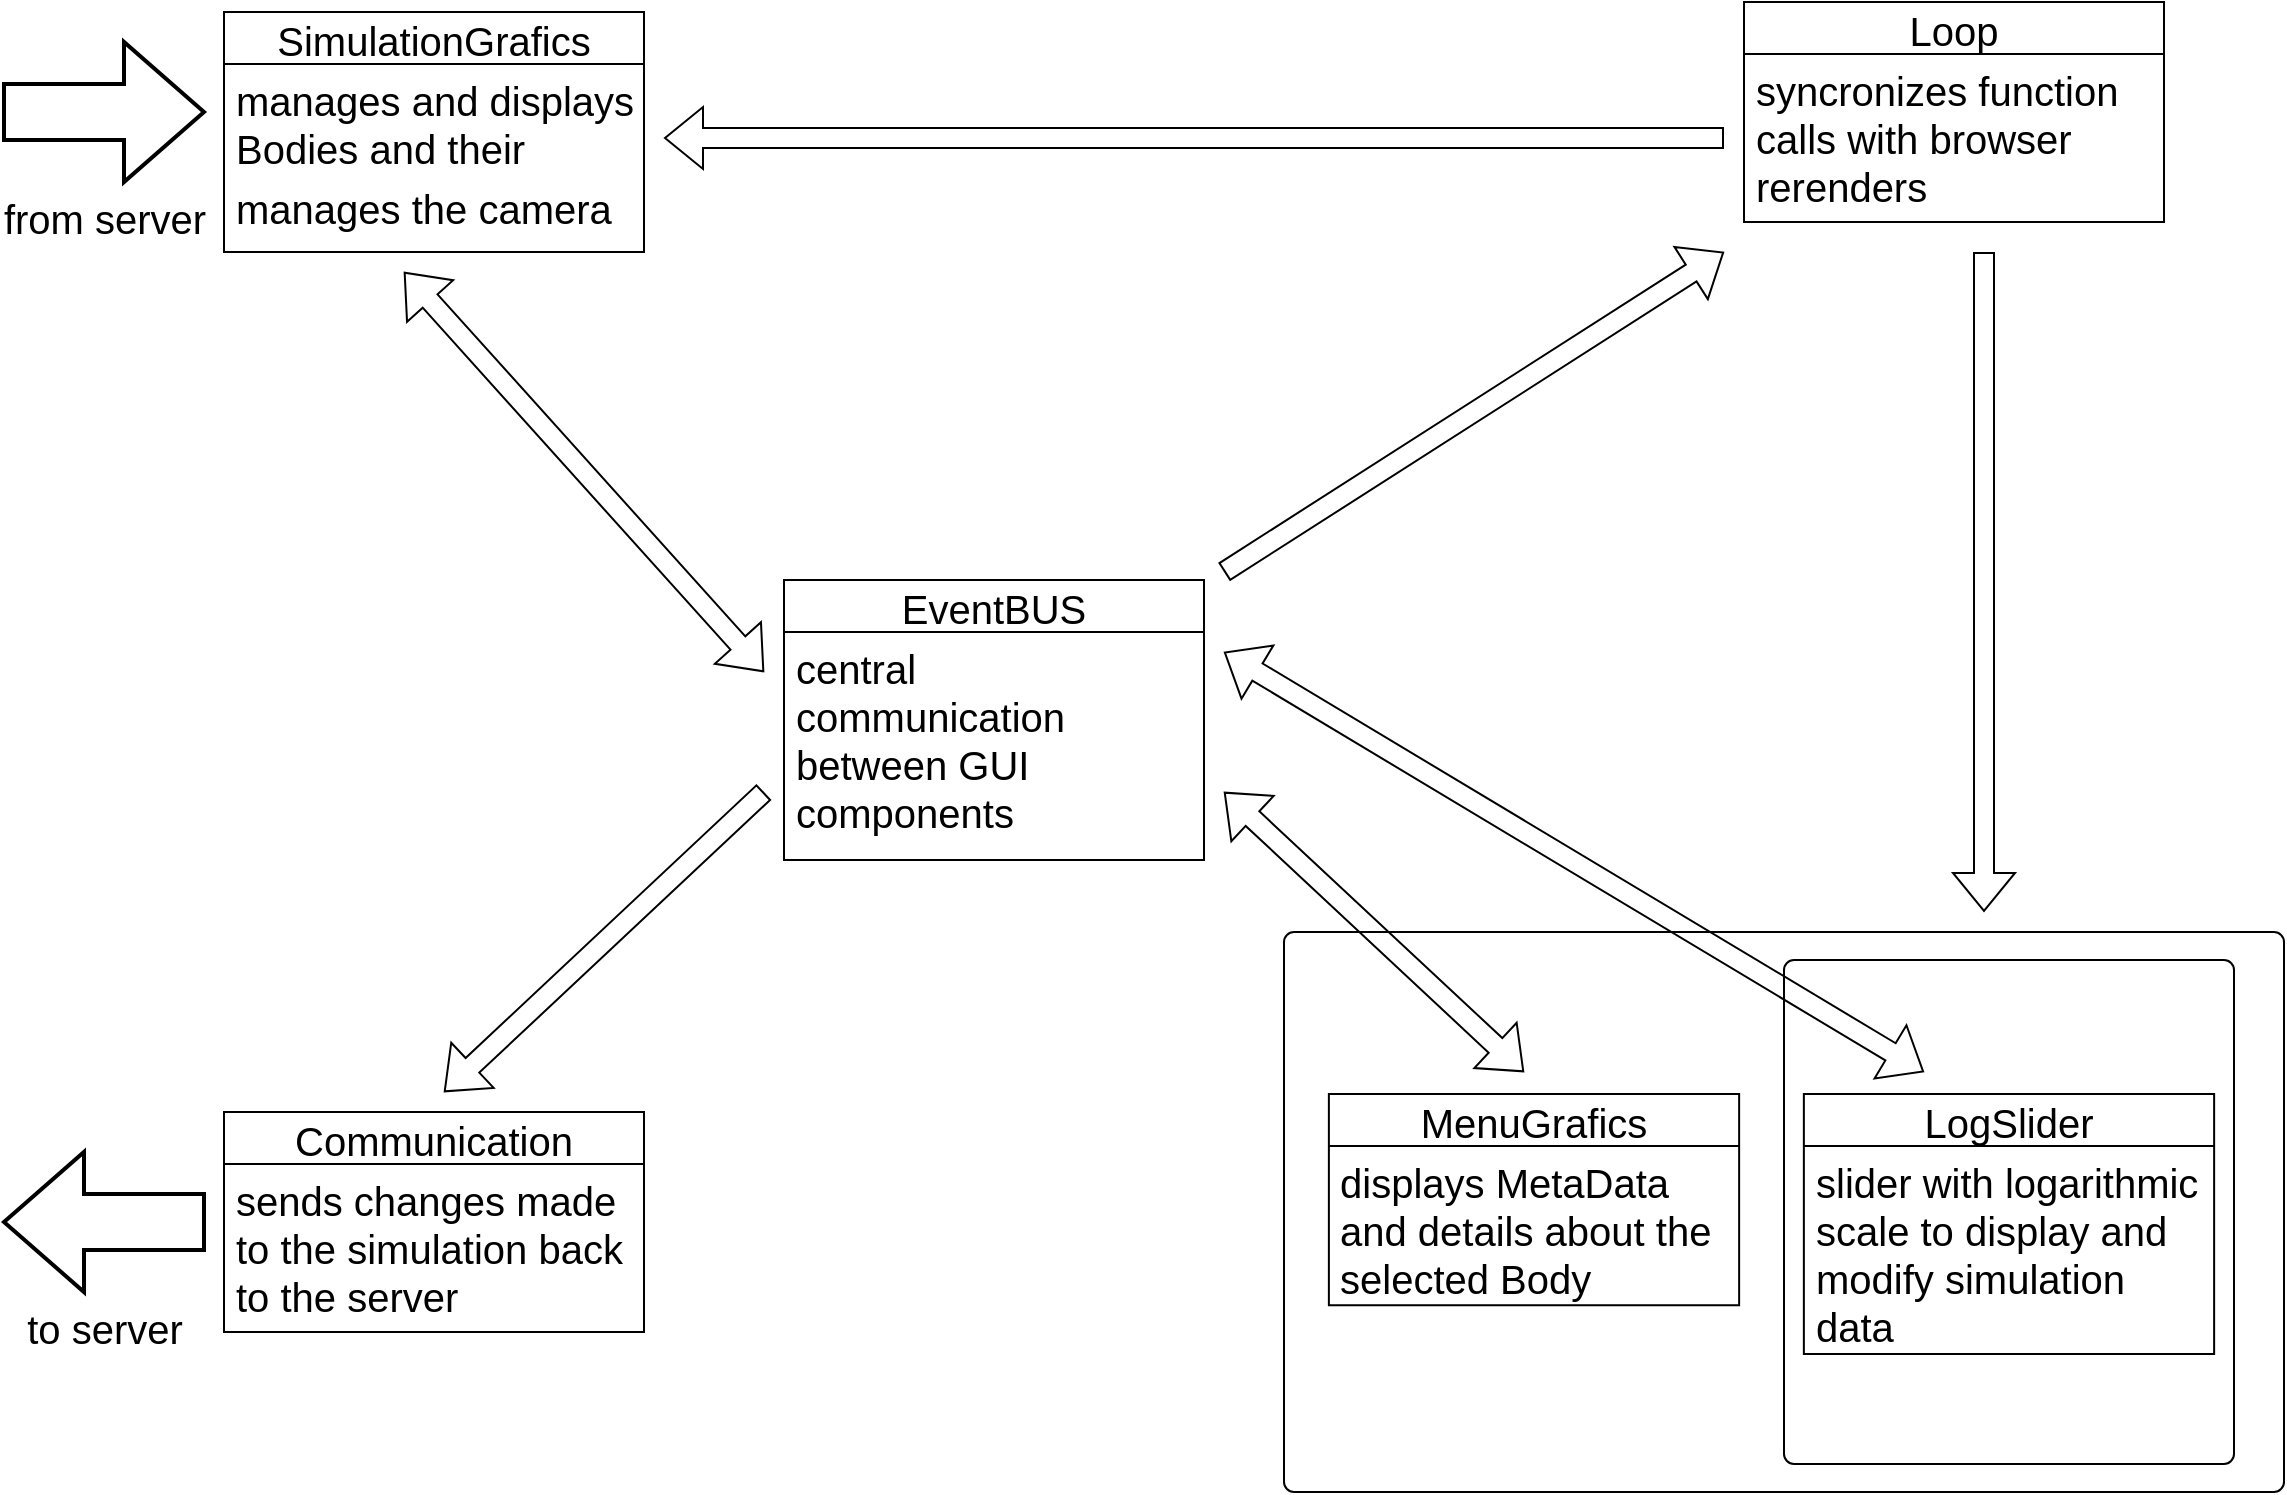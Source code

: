 <mxfile version="21.6.8" type="device">
  <diagram name="Page-1" id="KR1y2x1R_5jW_wJvDlaF">
    <mxGraphModel dx="1798" dy="1028" grid="1" gridSize="10" guides="1" tooltips="1" connect="1" arrows="1" fold="1" page="1" pageScale="1" pageWidth="1169" pageHeight="827" math="0" shadow="0">
      <root>
        <mxCell id="0" />
        <mxCell id="1" parent="0" />
        <mxCell id="Y2-ZBtIO1QkIN8GbaNNM-5" value="SimulationGrafics" style="swimlane;fontStyle=0;childLayout=stackLayout;horizontal=1;startSize=26;horizontalStack=0;resizeParent=1;resizeParentMax=0;resizeLast=0;collapsible=1;marginBottom=0;align=center;fontSize=20;" parent="1" vertex="1">
          <mxGeometry x="120" y="60" width="210" height="120" as="geometry" />
        </mxCell>
        <mxCell id="Y2-ZBtIO1QkIN8GbaNNM-6" value="manages and displays Bodies and their traveled paths" style="text;strokeColor=none;fillColor=none;spacingLeft=4;spacingRight=4;overflow=hidden;rotatable=0;points=[[0,0.5],[1,0.5]];portConstraint=eastwest;fontSize=20;whiteSpace=wrap;html=1;" parent="Y2-ZBtIO1QkIN8GbaNNM-5" vertex="1">
          <mxGeometry y="26" width="210" height="54" as="geometry" />
        </mxCell>
        <mxCell id="Y2-ZBtIO1QkIN8GbaNNM-7" value="manages the camera" style="text;strokeColor=none;fillColor=none;spacingLeft=4;spacingRight=4;overflow=hidden;rotatable=0;points=[[0,0.5],[1,0.5]];portConstraint=eastwest;fontSize=20;whiteSpace=wrap;html=1;" parent="Y2-ZBtIO1QkIN8GbaNNM-5" vertex="1">
          <mxGeometry y="80" width="210" height="40" as="geometry" />
        </mxCell>
        <mxCell id="Y2-ZBtIO1QkIN8GbaNNM-13" value="Loop" style="swimlane;fontStyle=0;childLayout=stackLayout;horizontal=1;startSize=26;horizontalStack=0;resizeParent=1;resizeParentMax=0;resizeLast=0;collapsible=1;marginBottom=0;align=center;fontSize=20;" parent="1" vertex="1">
          <mxGeometry x="880" y="55" width="210" height="110" as="geometry" />
        </mxCell>
        <mxCell id="Y2-ZBtIO1QkIN8GbaNNM-14" value="syncronizes function calls with browser rerenders" style="text;strokeColor=none;fillColor=none;spacingLeft=4;spacingRight=4;overflow=hidden;rotatable=0;points=[[0,0.5],[1,0.5]];portConstraint=eastwest;fontSize=20;whiteSpace=wrap;html=1;" parent="Y2-ZBtIO1QkIN8GbaNNM-13" vertex="1">
          <mxGeometry y="26" width="210" height="84" as="geometry" />
        </mxCell>
        <mxCell id="Y2-ZBtIO1QkIN8GbaNNM-17" value="EventBUS" style="swimlane;fontStyle=0;childLayout=stackLayout;horizontal=1;startSize=26;horizontalStack=0;resizeParent=1;resizeParentMax=0;resizeLast=0;collapsible=1;marginBottom=0;align=center;fontSize=20;" parent="1" vertex="1">
          <mxGeometry x="400" y="344" width="210" height="140" as="geometry" />
        </mxCell>
        <mxCell id="Y2-ZBtIO1QkIN8GbaNNM-18" value="central communication between GUI components" style="text;strokeColor=none;fillColor=none;spacingLeft=4;spacingRight=4;overflow=hidden;rotatable=0;points=[[0,0.5],[1,0.5]];portConstraint=eastwest;fontSize=20;whiteSpace=wrap;html=1;" parent="Y2-ZBtIO1QkIN8GbaNNM-17" vertex="1">
          <mxGeometry y="26" width="210" height="114" as="geometry" />
        </mxCell>
        <mxCell id="Y2-ZBtIO1QkIN8GbaNNM-21" value="Communication" style="swimlane;fontStyle=0;childLayout=stackLayout;horizontal=1;startSize=26;horizontalStack=0;resizeParent=1;resizeParentMax=0;resizeLast=0;collapsible=1;marginBottom=0;align=center;fontSize=20;" parent="1" vertex="1">
          <mxGeometry x="120" y="610" width="210" height="110" as="geometry" />
        </mxCell>
        <mxCell id="Y2-ZBtIO1QkIN8GbaNNM-23" value="sends changes made to the simulation back to the server" style="text;strokeColor=none;fillColor=none;spacingLeft=4;spacingRight=4;overflow=hidden;rotatable=0;points=[[0,0.5],[1,0.5]];portConstraint=eastwest;fontSize=20;whiteSpace=wrap;html=1;" parent="Y2-ZBtIO1QkIN8GbaNNM-21" vertex="1">
          <mxGeometry y="26" width="210" height="84" as="geometry" />
        </mxCell>
        <mxCell id="Y2-ZBtIO1QkIN8GbaNNM-25" value="from server" style="verticalLabelPosition=bottom;verticalAlign=top;html=1;strokeWidth=2;shape=mxgraph.arrows2.arrow;dy=0.6;dx=40;notch=0;fontSize=20;" parent="1" vertex="1">
          <mxGeometry x="10" y="75" width="100" height="70" as="geometry" />
        </mxCell>
        <mxCell id="Y2-ZBtIO1QkIN8GbaNNM-26" value="to server" style="verticalLabelPosition=bottom;verticalAlign=top;html=1;strokeWidth=2;shape=mxgraph.arrows2.arrow;dy=0.6;dx=40;notch=0;direction=west;fontSize=20;" parent="1" vertex="1">
          <mxGeometry x="10" y="630" width="100" height="70" as="geometry" />
        </mxCell>
        <mxCell id="Y2-ZBtIO1QkIN8GbaNNM-37" value="" style="rounded=1;absoluteArcSize=1;html=1;arcSize=10;fontSize=20;" parent="1" vertex="1">
          <mxGeometry x="650" y="520" width="500" height="280" as="geometry" />
        </mxCell>
        <mxCell id="Y2-ZBtIO1QkIN8GbaNNM-38" value="" style="html=1;shape=mxgraph.er.anchor;whiteSpace=wrap;fontSize=20;" parent="Y2-ZBtIO1QkIN8GbaNNM-37" vertex="1">
          <mxGeometry width="250.0" height="280" as="geometry" />
        </mxCell>
        <mxCell id="Y2-ZBtIO1QkIN8GbaNNM-39" value="" style="rounded=1;absoluteArcSize=1;html=1;arcSize=10;whiteSpace=wrap;points=[];strokeColor=inherit;fillColor=inherit;fontSize=20;" parent="Y2-ZBtIO1QkIN8GbaNNM-37" vertex="1">
          <mxGeometry x="250.0" y="14.0" width="225.0" height="252.0" as="geometry" />
        </mxCell>
        <mxCell id="Y2-ZBtIO1QkIN8GbaNNM-9" value="MenuGrafics" style="swimlane;fontStyle=0;childLayout=stackLayout;horizontal=1;startSize=26;horizontalStack=0;resizeParent=1;resizeParentMax=0;resizeLast=0;collapsible=1;marginBottom=0;align=center;fontSize=20;" parent="Y2-ZBtIO1QkIN8GbaNNM-37" vertex="1">
          <mxGeometry x="22.44" y="81.05" width="205.13" height="105.579" as="geometry">
            <mxRectangle x="890" y="620" width="120" height="30" as="alternateBounds" />
          </mxGeometry>
        </mxCell>
        <mxCell id="Y2-ZBtIO1QkIN8GbaNNM-10" value="displays MetaData and details about the selected Body" style="text;strokeColor=none;fillColor=none;spacingLeft=4;spacingRight=4;overflow=hidden;rotatable=0;points=[[0,0.5],[1,0.5]];portConstraint=eastwest;fontSize=20;whiteSpace=wrap;html=1;" parent="Y2-ZBtIO1QkIN8GbaNNM-9" vertex="1">
          <mxGeometry y="26" width="205.13" height="79.579" as="geometry" />
        </mxCell>
        <mxCell id="Y2-ZBtIO1QkIN8GbaNNM-33" value="LogSlider" style="swimlane;fontStyle=0;childLayout=stackLayout;horizontal=1;startSize=26;horizontalStack=0;resizeParent=1;resizeParentMax=0;resizeLast=0;collapsible=1;marginBottom=0;align=center;fontSize=20;" parent="Y2-ZBtIO1QkIN8GbaNNM-37" vertex="1">
          <mxGeometry x="259.936" y="81.053" width="205.13" height="130" as="geometry" />
        </mxCell>
        <mxCell id="Y2-ZBtIO1QkIN8GbaNNM-34" value="slider with logarithmic scale to display and modify simulation data" style="text;strokeColor=none;fillColor=none;spacingLeft=4;spacingRight=4;overflow=hidden;rotatable=0;points=[[0,0.5],[1,0.5]];portConstraint=eastwest;fontSize=20;whiteSpace=wrap;html=1;" parent="Y2-ZBtIO1QkIN8GbaNNM-33" vertex="1">
          <mxGeometry y="26" width="205.13" height="104" as="geometry" />
        </mxCell>
        <mxCell id="enZx3xwQdx4c3GgA1SJe-3" value="" style="shape=flexArrow;endArrow=classic;html=1;rounded=0;" edge="1" parent="1">
          <mxGeometry width="50" height="50" relative="1" as="geometry">
            <mxPoint x="870" y="123" as="sourcePoint" />
            <mxPoint x="340" y="123" as="targetPoint" />
          </mxGeometry>
        </mxCell>
        <mxCell id="enZx3xwQdx4c3GgA1SJe-4" value="" style="shape=flexArrow;endArrow=classic;html=1;rounded=0;" edge="1" parent="1">
          <mxGeometry width="50" height="50" relative="1" as="geometry">
            <mxPoint x="1000" y="180" as="sourcePoint" />
            <mxPoint x="1000" y="510" as="targetPoint" />
          </mxGeometry>
        </mxCell>
        <mxCell id="enZx3xwQdx4c3GgA1SJe-5" value="" style="shape=flexArrow;endArrow=classic;html=1;rounded=0;" edge="1" parent="1">
          <mxGeometry width="50" height="50" relative="1" as="geometry">
            <mxPoint x="620" y="340" as="sourcePoint" />
            <mxPoint x="870" y="180" as="targetPoint" />
          </mxGeometry>
        </mxCell>
        <mxCell id="enZx3xwQdx4c3GgA1SJe-6" value="" style="shape=flexArrow;endArrow=classic;html=1;rounded=0;" edge="1" parent="1">
          <mxGeometry width="50" height="50" relative="1" as="geometry">
            <mxPoint x="390" y="450" as="sourcePoint" />
            <mxPoint x="230" y="600" as="targetPoint" />
          </mxGeometry>
        </mxCell>
        <mxCell id="enZx3xwQdx4c3GgA1SJe-7" value="" style="shape=flexArrow;endArrow=classic;startArrow=classic;html=1;rounded=0;exitX=0.311;exitY=0.222;exitDx=0;exitDy=0;exitPerimeter=0;" edge="1" parent="1" source="Y2-ZBtIO1QkIN8GbaNNM-39">
          <mxGeometry width="100" height="100" relative="1" as="geometry">
            <mxPoint x="530" y="580" as="sourcePoint" />
            <mxPoint x="620" y="380" as="targetPoint" />
          </mxGeometry>
        </mxCell>
        <mxCell id="enZx3xwQdx4c3GgA1SJe-8" value="" style="shape=flexArrow;endArrow=classic;startArrow=classic;html=1;rounded=0;exitX=0.24;exitY=0.25;exitDx=0;exitDy=0;exitPerimeter=0;" edge="1" parent="1" source="Y2-ZBtIO1QkIN8GbaNNM-37">
          <mxGeometry width="100" height="100" relative="1" as="geometry">
            <mxPoint x="530" y="580" as="sourcePoint" />
            <mxPoint x="620" y="450" as="targetPoint" />
          </mxGeometry>
        </mxCell>
        <mxCell id="enZx3xwQdx4c3GgA1SJe-9" value="" style="shape=flexArrow;endArrow=classic;startArrow=classic;html=1;rounded=0;" edge="1" parent="1">
          <mxGeometry width="100" height="100" relative="1" as="geometry">
            <mxPoint x="210" y="190" as="sourcePoint" />
            <mxPoint x="390" y="390" as="targetPoint" />
          </mxGeometry>
        </mxCell>
      </root>
    </mxGraphModel>
  </diagram>
</mxfile>
